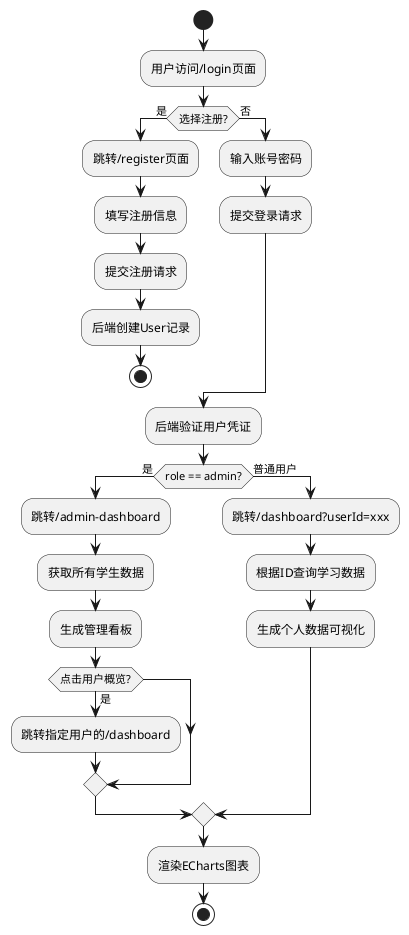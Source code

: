 @startuml
start
:用户访问/login页面;
if (选择注册?) then (是)
  :跳转/register页面;
  :填写注册信息;
  :提交注册请求;
  :后端创建User记录;
  stop
else (否)
  :输入账号密码;
  :提交登录请求;
endif

:后端验证用户凭证;
if (role == admin?) then (是)
  :跳转/admin-dashboard;
  :获取所有学生数据;
  :生成管理看板;
  if (点击用户概览?) then (是)
    :跳转指定用户的/dashboard;
  endif
else (普通用户)
  :跳转/dashboard?userId=xxx;
  :根据ID查询学习数据;
  :生成个人数据可视化;
endif
:渲染ECharts图表;
stop
@enduml
